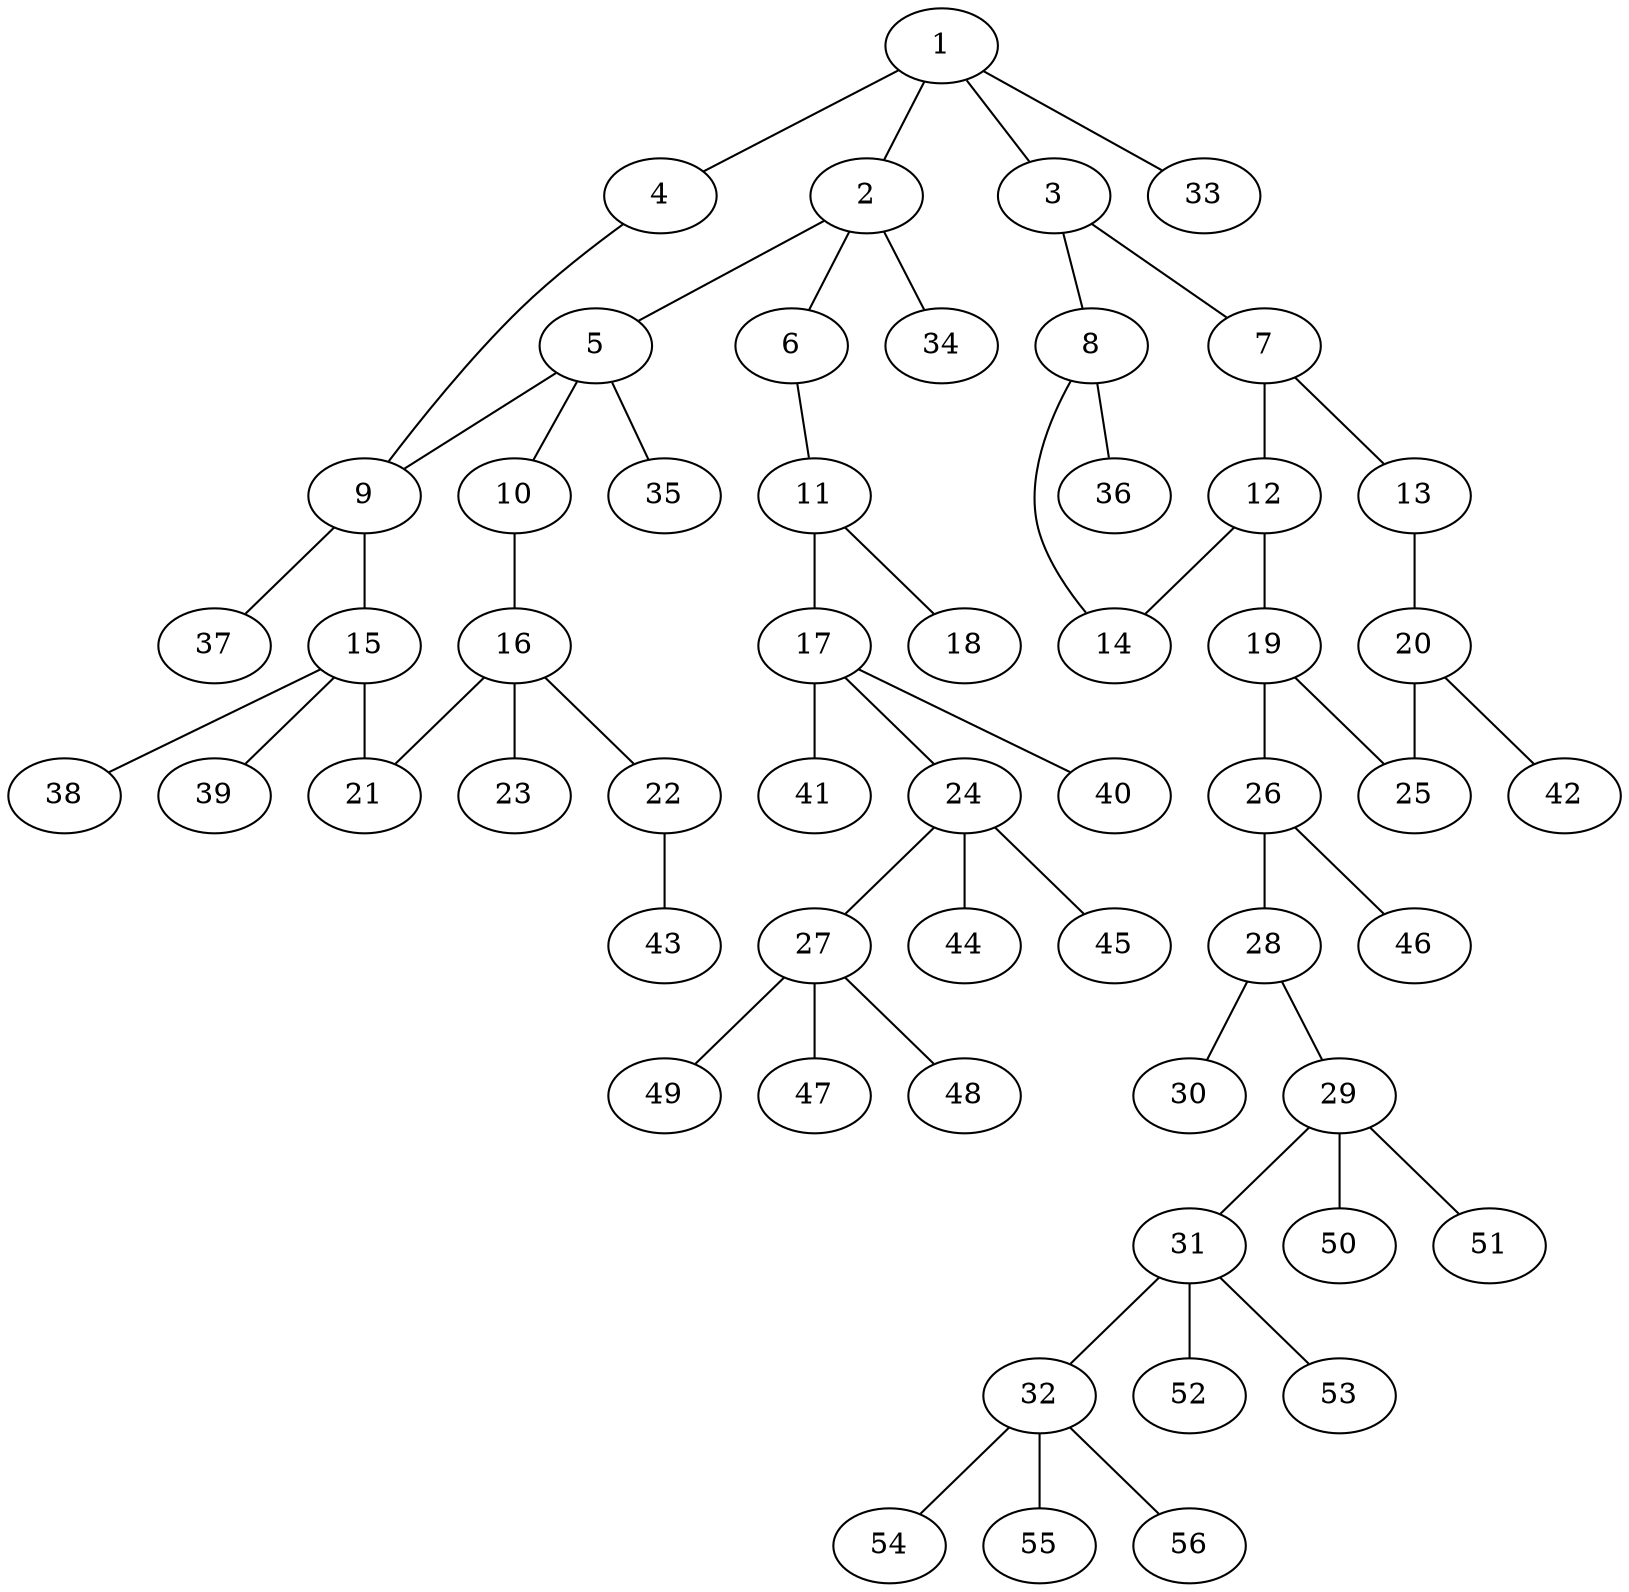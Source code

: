 graph molecule_4250 {
	1	 [chem=C];
	2	 [chem=C];
	1 -- 2	 [valence=1];
	3	 [chem=N];
	1 -- 3	 [valence=1];
	4	 [chem=O];
	1 -- 4	 [valence=1];
	33	 [chem=H];
	1 -- 33	 [valence=1];
	5	 [chem=C];
	2 -- 5	 [valence=1];
	6	 [chem=O];
	2 -- 6	 [valence=1];
	34	 [chem=H];
	2 -- 34	 [valence=1];
	7	 [chem=C];
	3 -- 7	 [valence=1];
	8	 [chem=C];
	3 -- 8	 [valence=1];
	9	 [chem=C];
	4 -- 9	 [valence=1];
	5 -- 9	 [valence=1];
	10	 [chem=O];
	5 -- 10	 [valence=1];
	35	 [chem=H];
	5 -- 35	 [valence=1];
	11	 [chem=C];
	6 -- 11	 [valence=1];
	12	 [chem=C];
	7 -- 12	 [valence=1];
	13	 [chem=N];
	7 -- 13	 [valence=2];
	14	 [chem=N];
	8 -- 14	 [valence=2];
	36	 [chem=H];
	8 -- 36	 [valence=1];
	15	 [chem=C];
	9 -- 15	 [valence=1];
	37	 [chem=H];
	9 -- 37	 [valence=1];
	16	 [chem=P];
	10 -- 16	 [valence=1];
	17	 [chem=C];
	11 -- 17	 [valence=1];
	18	 [chem=O];
	11 -- 18	 [valence=2];
	12 -- 14	 [valence=1];
	19	 [chem=C];
	12 -- 19	 [valence=2];
	20	 [chem=C];
	13 -- 20	 [valence=1];
	21	 [chem=O];
	15 -- 21	 [valence=1];
	38	 [chem=H];
	15 -- 38	 [valence=1];
	39	 [chem=H];
	15 -- 39	 [valence=1];
	16 -- 21	 [valence=1];
	22	 [chem=O];
	16 -- 22	 [valence=1];
	23	 [chem=O];
	16 -- 23	 [valence=2];
	24	 [chem=C];
	17 -- 24	 [valence=1];
	40	 [chem=H];
	17 -- 40	 [valence=1];
	41	 [chem=H];
	17 -- 41	 [valence=1];
	25	 [chem=N];
	19 -- 25	 [valence=1];
	26	 [chem=N];
	19 -- 26	 [valence=1];
	20 -- 25	 [valence=2];
	42	 [chem=H];
	20 -- 42	 [valence=1];
	43	 [chem=H];
	22 -- 43	 [valence=1];
	27	 [chem=C];
	24 -- 27	 [valence=1];
	44	 [chem=H];
	24 -- 44	 [valence=1];
	45	 [chem=H];
	24 -- 45	 [valence=1];
	28	 [chem=C];
	26 -- 28	 [valence=1];
	46	 [chem=H];
	26 -- 46	 [valence=1];
	47	 [chem=H];
	27 -- 47	 [valence=1];
	48	 [chem=H];
	27 -- 48	 [valence=1];
	49	 [chem=H];
	27 -- 49	 [valence=1];
	29	 [chem=C];
	28 -- 29	 [valence=1];
	30	 [chem=O];
	28 -- 30	 [valence=2];
	31	 [chem=C];
	29 -- 31	 [valence=1];
	50	 [chem=H];
	29 -- 50	 [valence=1];
	51	 [chem=H];
	29 -- 51	 [valence=1];
	32	 [chem=C];
	31 -- 32	 [valence=1];
	52	 [chem=H];
	31 -- 52	 [valence=1];
	53	 [chem=H];
	31 -- 53	 [valence=1];
	54	 [chem=H];
	32 -- 54	 [valence=1];
	55	 [chem=H];
	32 -- 55	 [valence=1];
	56	 [chem=H];
	32 -- 56	 [valence=1];
}
